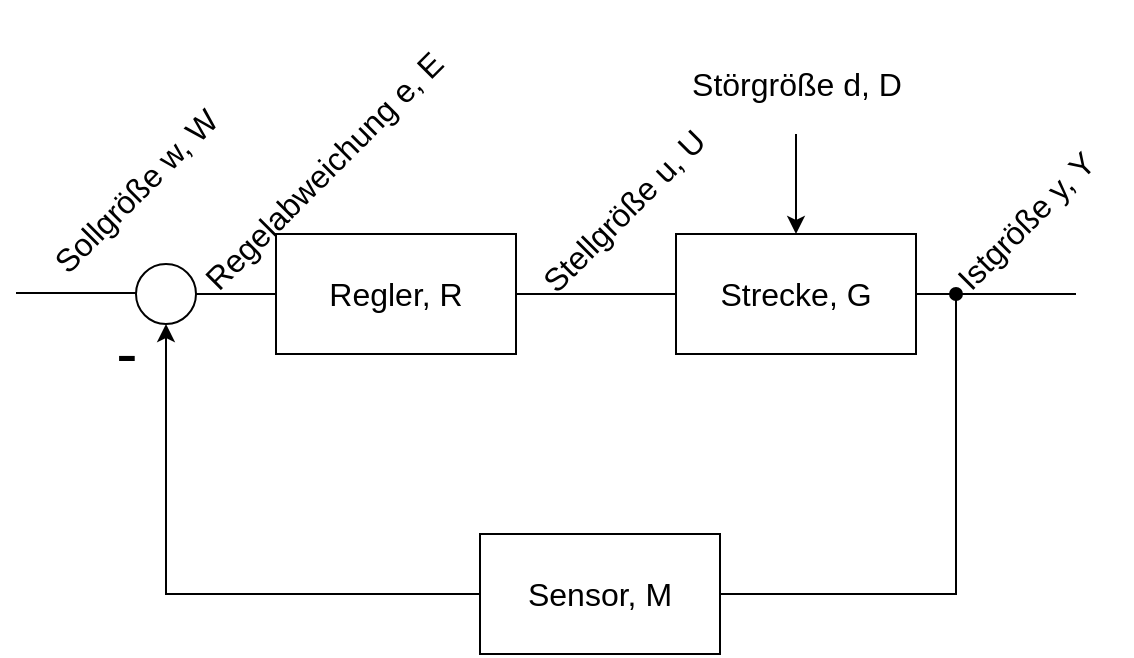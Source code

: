 <mxfile version="20.7.4" type="device"><diagram id="jgb5gFXbiu7Pa227H2mF" name="Page-1"><mxGraphModel dx="782" dy="767" grid="1" gridSize="10" guides="1" tooltips="1" connect="1" arrows="1" fold="1" page="1" pageScale="1" pageWidth="583" pageHeight="413" math="0" shadow="0"><root><mxCell id="0"/><mxCell id="1" parent="0"/><mxCell id="T4P-NHHX3QvSHk9HEQHs-7" value="" style="edgeStyle=orthogonalEdgeStyle;rounded=0;orthogonalLoop=1;jettySize=auto;html=1;endArrow=none;endFill=0;" parent="1" source="T4P-NHHX3QvSHk9HEQHs-1" target="T4P-NHHX3QvSHk9HEQHs-2" edge="1"><mxGeometry relative="1" as="geometry"/></mxCell><mxCell id="T4P-NHHX3QvSHk9HEQHs-1" value="&lt;font style=&quot;font-size: 16px;&quot;&gt;Regler, R&lt;/font&gt;" style="rounded=0;whiteSpace=wrap;html=1;" parent="1" vertex="1"><mxGeometry x="139" y="120" width="120" height="60" as="geometry"/></mxCell><mxCell id="T4P-NHHX3QvSHk9HEQHs-9" style="edgeStyle=orthogonalEdgeStyle;rounded=0;orthogonalLoop=1;jettySize=auto;html=1;exitX=1;exitY=0.5;exitDx=0;exitDy=0;entryX=1;entryY=0.5;entryDx=0;entryDy=0;endArrow=none;endFill=0;" parent="1" source="T4P-NHHX3QvSHk9HEQHs-2" target="T4P-NHHX3QvSHk9HEQHs-3" edge="1"><mxGeometry relative="1" as="geometry"/></mxCell><mxCell id="T4P-NHHX3QvSHk9HEQHs-2" value="&lt;font style=&quot;font-size: 16px;&quot;&gt;Strecke, G&lt;/font&gt;" style="rounded=0;whiteSpace=wrap;html=1;" parent="1" vertex="1"><mxGeometry x="339" y="120" width="120" height="60" as="geometry"/></mxCell><mxCell id="T4P-NHHX3QvSHk9HEQHs-3" value="&lt;font style=&quot;font-size: 16px;&quot;&gt;Sensor, M&lt;/font&gt;" style="rounded=0;whiteSpace=wrap;html=1;" parent="1" vertex="1"><mxGeometry x="241" y="270" width="120" height="60" as="geometry"/></mxCell><mxCell id="T4P-NHHX3QvSHk9HEQHs-4" value="" style="ellipse;whiteSpace=wrap;html=1;aspect=fixed;" parent="1" vertex="1"><mxGeometry x="69" y="135" width="30" height="30" as="geometry"/></mxCell><mxCell id="T4P-NHHX3QvSHk9HEQHs-5" value="" style="endArrow=classic;html=1;rounded=0;entryX=0.5;entryY=1;entryDx=0;entryDy=0;exitX=0;exitY=0.5;exitDx=0;exitDy=0;" parent="1" source="T4P-NHHX3QvSHk9HEQHs-3" target="T4P-NHHX3QvSHk9HEQHs-4" edge="1"><mxGeometry width="50" height="50" relative="1" as="geometry"><mxPoint x="84" y="300" as="sourcePoint"/><mxPoint x="299" y="470" as="targetPoint"/><Array as="points"><mxPoint x="84" y="300"/></Array></mxGeometry></mxCell><mxCell id="T4P-NHHX3QvSHk9HEQHs-6" value="" style="endArrow=none;html=1;rounded=0;exitX=1;exitY=0.5;exitDx=0;exitDy=0;entryX=0;entryY=0.5;entryDx=0;entryDy=0;" parent="1" source="T4P-NHHX3QvSHk9HEQHs-4" target="T4P-NHHX3QvSHk9HEQHs-1" edge="1"><mxGeometry width="50" height="50" relative="1" as="geometry"><mxPoint x="249" y="520" as="sourcePoint"/><mxPoint x="299" y="470" as="targetPoint"/></mxGeometry></mxCell><mxCell id="T4P-NHHX3QvSHk9HEQHs-10" value="" style="endArrow=oval;html=1;rounded=0;startArrow=none;startFill=0;endFill=1;" parent="1" edge="1"><mxGeometry width="50" height="50" relative="1" as="geometry"><mxPoint x="539" y="150" as="sourcePoint"/><mxPoint x="479" y="150" as="targetPoint"/></mxGeometry></mxCell><mxCell id="T4P-NHHX3QvSHk9HEQHs-11" value="" style="endArrow=none;html=1;rounded=0;" parent="1" edge="1"><mxGeometry width="50" height="50" relative="1" as="geometry"><mxPoint x="69" y="149.5" as="sourcePoint"/><mxPoint x="9" y="149.5" as="targetPoint"/></mxGeometry></mxCell><mxCell id="T4P-NHHX3QvSHk9HEQHs-14" value="&lt;font style=&quot;font-size: 32px;&quot;&gt;-&lt;br&gt;&lt;/font&gt;" style="text;html=1;align=center;verticalAlign=middle;resizable=0;points=[];autosize=1;strokeColor=none;fillColor=none;" parent="1" vertex="1"><mxGeometry x="49" y="155" width="30" height="50" as="geometry"/></mxCell><mxCell id="T4P-NHHX3QvSHk9HEQHs-15" value="&lt;font style=&quot;font-size: 16px;&quot;&gt;Sollgröße w, W&lt;br&gt;&lt;/font&gt;" style="text;html=1;align=center;verticalAlign=middle;resizable=0;points=[];autosize=1;strokeColor=none;fillColor=none;fontSize=32;rotation=-45;" parent="1" vertex="1"><mxGeometry y="70" width="130" height="50" as="geometry"/></mxCell><mxCell id="T4P-NHHX3QvSHk9HEQHs-16" value="&lt;font style=&quot;font-size: 16px;&quot;&gt;Regelabweichung e, E&lt;br&gt;&lt;/font&gt;" style="text;html=1;align=center;verticalAlign=middle;resizable=0;points=[];autosize=1;strokeColor=none;fillColor=none;fontSize=32;rotation=-45;" parent="1" vertex="1"><mxGeometry x="69" y="60" width="180" height="50" as="geometry"/></mxCell><mxCell id="T4P-NHHX3QvSHk9HEQHs-17" value="&lt;font style=&quot;font-size: 16px;&quot;&gt;Stellgröße u, U&lt;br&gt;&lt;/font&gt;" style="text;html=1;align=center;verticalAlign=middle;resizable=0;points=[];autosize=1;strokeColor=none;fillColor=none;fontSize=32;rotation=-45;" parent="1" vertex="1"><mxGeometry x="244" y="80" width="130" height="50" as="geometry"/></mxCell><mxCell id="T4P-NHHX3QvSHk9HEQHs-19" value="&lt;font style=&quot;font-size: 16px;&quot;&gt;Istgröße y, Y&lt;br&gt;&lt;/font&gt;" style="text;html=1;align=center;verticalAlign=middle;resizable=0;points=[];autosize=1;strokeColor=none;fillColor=none;fontSize=32;rotation=-45;" parent="1" vertex="1"><mxGeometry x="455" y="85" width="110" height="50" as="geometry"/></mxCell><mxCell id="T4P-NHHX3QvSHk9HEQHs-20" value="" style="endArrow=classic;html=1;rounded=0;fontSize=16;entryX=0.5;entryY=0;entryDx=0;entryDy=0;" parent="1" target="T4P-NHHX3QvSHk9HEQHs-2" edge="1"><mxGeometry width="50" height="50" relative="1" as="geometry"><mxPoint x="399" y="70" as="sourcePoint"/><mxPoint x="320" y="40" as="targetPoint"/></mxGeometry></mxCell><mxCell id="T4P-NHHX3QvSHk9HEQHs-21" value="Störgröße d, D" style="text;html=1;align=center;verticalAlign=middle;resizable=0;points=[];autosize=1;strokeColor=none;fillColor=none;fontSize=16;" parent="1" vertex="1"><mxGeometry x="334" y="30" width="130" height="30" as="geometry"/></mxCell></root></mxGraphModel></diagram></mxfile>